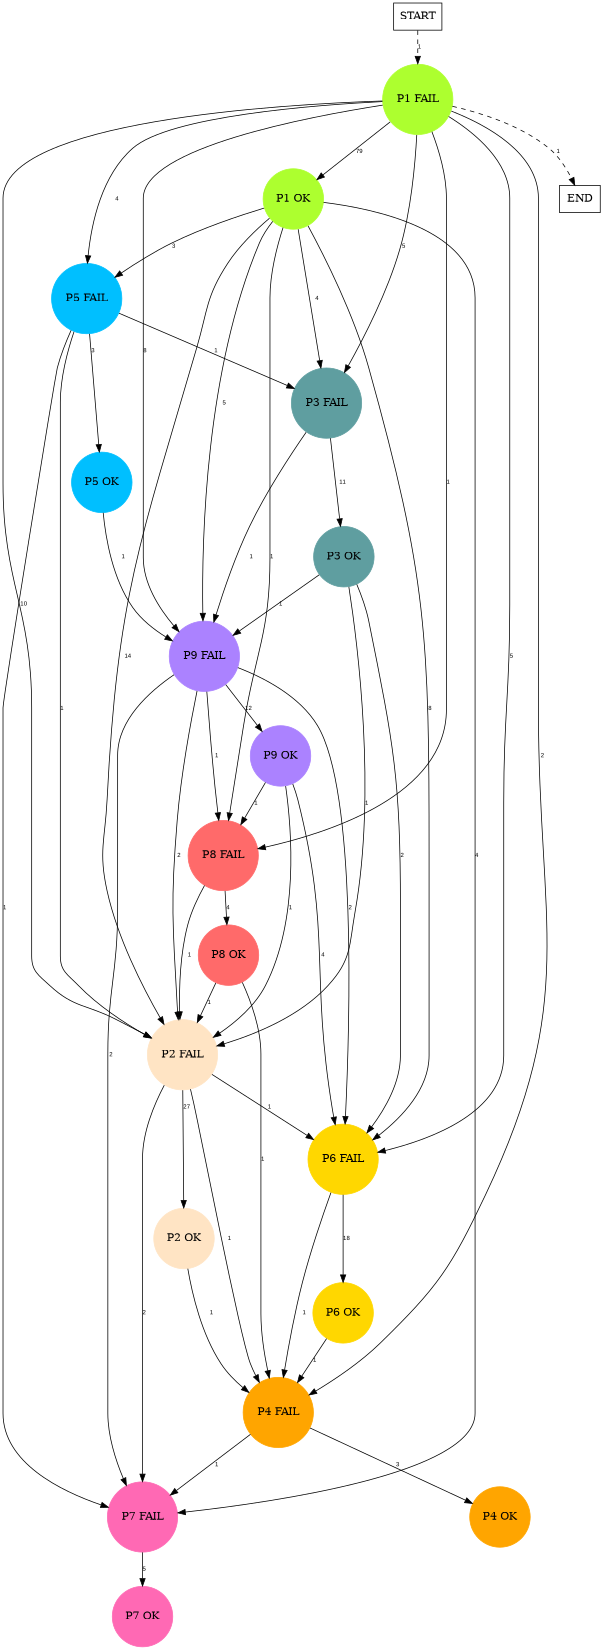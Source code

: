 digraph graphname {
	dpi = 150
	size="16,11!";
	margin = 0;
"P1 FAIL" [shape=circle, color=greenyellow, style=filled]"P5 FAIL" [shape=circle, color=deepskyblue, style=filled]"P8 FAIL" [shape=circle, color=indianred1, style=filled]"P3 FAIL" [shape=circle, color=cadetblue, style=filled]"P9 FAIL" [shape=circle, color=mediumpurple1, style=filled]"P2 FAIL" [shape=circle, color=bisque, style=filled]"P1 OK" [shape=circle, color=greenyellow, style=filled]"P6 FAIL" [shape=circle, color=gold, style=filled]"P6 OK" [shape=circle, color=gold, style=filled]"P7 FAIL" [shape=circle, color=hotpink, style=filled]"P7 OK" [shape=circle, color=hotpink, style=filled]"P9 OK" [shape=circle, color=mediumpurple1, style=filled]"P4 FAIL" [shape=circle, color=orange, style=filled]"P3 OK" [shape=circle, color=cadetblue, style=filled]"P2 OK" [shape=circle, color=bisque, style=filled]"P5 OK" [shape=circle, color=deepskyblue, style=filled]"P8 OK" [shape=circle, color=indianred1, style=filled]"P4 OK" [shape=circle, color=orange, style=filled]"START" [shape=box, fillcolor=white, style=filled, color=black]"END" [shape=box, fillcolor=white, style=filled, color=black]"P1 FAIL" -> "P5 FAIL" [ label ="4" labelfloat=false fontname="Arial" fontsize=8]
"P1 FAIL" -> "P8 FAIL" [ label ="1" labelfloat=false fontname="Arial" fontsize=8]
"P1 FAIL" -> "P3 FAIL" [ label ="5" labelfloat=false fontname="Arial" fontsize=8]
"P1 FAIL" -> "P9 FAIL" [ label ="8" labelfloat=false fontname="Arial" fontsize=8]
"P1 FAIL" -> "P2 FAIL" [ label ="10" labelfloat=false fontname="Arial" fontsize=8]
"P1 FAIL" -> "P1 OK" [ label ="79" labelfloat=false fontname="Arial" fontsize=8]
"P1 FAIL" -> "P6 FAIL" [ label ="5" labelfloat=false fontname="Arial" fontsize=8]
"P1 FAIL" -> "P4 FAIL" [ label ="2" labelfloat=false fontname="Arial" fontsize=8]
"P1 FAIL" -> "END" [ style = dashed label ="1" labelfloat=false fontname="Arial" fontsize=8]
"P5 FAIL" -> "P3 FAIL" [ label ="1" labelfloat=false fontname="Arial" fontsize=8]
"P5 FAIL" -> "P2 FAIL" [ label ="1" labelfloat=false fontname="Arial" fontsize=8]
"P5 FAIL" -> "P7 FAIL" [ label ="1" labelfloat=false fontname="Arial" fontsize=8]
"P5 FAIL" -> "P5 OK" [ label ="3" labelfloat=false fontname="Arial" fontsize=8]
"P8 FAIL" -> "P2 FAIL" [ label ="1" labelfloat=false fontname="Arial" fontsize=8]
"P8 FAIL" -> "P8 OK" [ label ="4" labelfloat=false fontname="Arial" fontsize=8]
"P3 FAIL" -> "P9 FAIL" [ label ="1" labelfloat=false fontname="Arial" fontsize=8]
"P3 FAIL" -> "P3 OK" [ label ="11" labelfloat=false fontname="Arial" fontsize=8]
"P9 FAIL" -> "P8 FAIL" [ label ="1" labelfloat=false fontname="Arial" fontsize=8]
"P9 FAIL" -> "P2 FAIL" [ label ="2" labelfloat=false fontname="Arial" fontsize=8]
"P9 FAIL" -> "P6 FAIL" [ label ="2" labelfloat=false fontname="Arial" fontsize=8]
"P9 FAIL" -> "P7 FAIL" [ label ="2" labelfloat=false fontname="Arial" fontsize=8]
"P9 FAIL" -> "P9 OK" [ label ="12" labelfloat=false fontname="Arial" fontsize=8]
"P2 FAIL" -> "P6 FAIL" [ label ="1" labelfloat=false fontname="Arial" fontsize=8]
"P2 FAIL" -> "P7 FAIL" [ label ="2" labelfloat=false fontname="Arial" fontsize=8]
"P2 FAIL" -> "P4 FAIL" [ label ="1" labelfloat=false fontname="Arial" fontsize=8]
"P2 FAIL" -> "P2 OK" [ label ="27" labelfloat=false fontname="Arial" fontsize=8]
"P1 OK" -> "P5 FAIL" [ label ="3" labelfloat=false fontname="Arial" fontsize=8]
"P1 OK" -> "P8 FAIL" [ label ="1" labelfloat=false fontname="Arial" fontsize=8]
"P1 OK" -> "P3 FAIL" [ label ="4" labelfloat=false fontname="Arial" fontsize=8]
"P1 OK" -> "P9 FAIL" [ label ="5" labelfloat=false fontname="Arial" fontsize=8]
"P1 OK" -> "P2 FAIL" [ label ="14" labelfloat=false fontname="Arial" fontsize=8]
"P1 OK" -> "P6 FAIL" [ label ="8" labelfloat=false fontname="Arial" fontsize=8]
"P1 OK" -> "P7 FAIL" [ label ="4" labelfloat=false fontname="Arial" fontsize=8]
"P6 FAIL" -> "P6 OK" [ label ="18" labelfloat=false fontname="Arial" fontsize=8]
"P6 FAIL" -> "P4 FAIL" [ label ="1" labelfloat=false fontname="Arial" fontsize=8]
"P6 OK" -> "P4 FAIL" [ label ="1" labelfloat=false fontname="Arial" fontsize=8]
"P7 FAIL" -> "P7 OK" [ label ="5" labelfloat=false fontname="Arial" fontsize=8]
"P9 OK" -> "P8 FAIL" [ label ="1" labelfloat=false fontname="Arial" fontsize=8]
"P9 OK" -> "P2 FAIL" [ label ="1" labelfloat=false fontname="Arial" fontsize=8]
"P9 OK" -> "P6 FAIL" [ label ="4" labelfloat=false fontname="Arial" fontsize=8]
"P4 FAIL" -> "P7 FAIL" [ label ="1" labelfloat=false fontname="Arial" fontsize=8]
"P4 FAIL" -> "P4 OK" [ label ="3" labelfloat=false fontname="Arial" fontsize=8]
"P3 OK" -> "P9 FAIL" [ label ="1" labelfloat=false fontname="Arial" fontsize=8]
"P3 OK" -> "P2 FAIL" [ label ="1" labelfloat=false fontname="Arial" fontsize=8]
"P3 OK" -> "P6 FAIL" [ label ="2" labelfloat=false fontname="Arial" fontsize=8]
"P2 OK" -> "P4 FAIL" [ label ="1" labelfloat=false fontname="Arial" fontsize=8]
"P5 OK" -> "P9 FAIL" [ label ="1" labelfloat=false fontname="Arial" fontsize=8]
"P8 OK" -> "P2 FAIL" [ label ="1" labelfloat=false fontname="Arial" fontsize=8]
"P8 OK" -> "P4 FAIL" [ label ="1" labelfloat=false fontname="Arial" fontsize=8]
"START" -> "P1 FAIL" [ style = dashed label ="1" labelfloat=false fontname="Arial" fontsize=8]
}